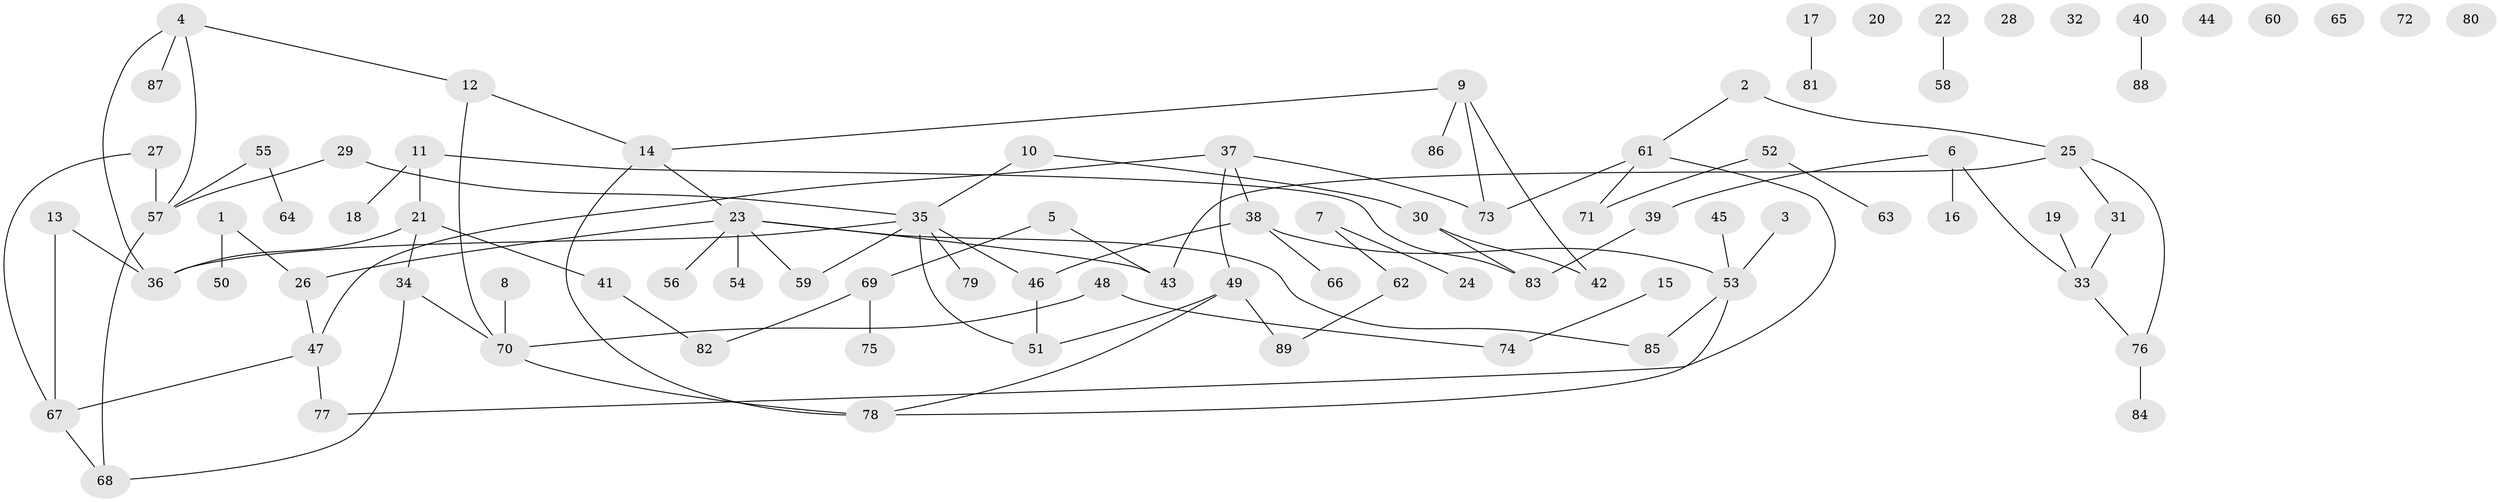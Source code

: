 // Generated by graph-tools (version 1.1) at 2025/33/03/09/25 02:33:58]
// undirected, 89 vertices, 99 edges
graph export_dot {
graph [start="1"]
  node [color=gray90,style=filled];
  1;
  2;
  3;
  4;
  5;
  6;
  7;
  8;
  9;
  10;
  11;
  12;
  13;
  14;
  15;
  16;
  17;
  18;
  19;
  20;
  21;
  22;
  23;
  24;
  25;
  26;
  27;
  28;
  29;
  30;
  31;
  32;
  33;
  34;
  35;
  36;
  37;
  38;
  39;
  40;
  41;
  42;
  43;
  44;
  45;
  46;
  47;
  48;
  49;
  50;
  51;
  52;
  53;
  54;
  55;
  56;
  57;
  58;
  59;
  60;
  61;
  62;
  63;
  64;
  65;
  66;
  67;
  68;
  69;
  70;
  71;
  72;
  73;
  74;
  75;
  76;
  77;
  78;
  79;
  80;
  81;
  82;
  83;
  84;
  85;
  86;
  87;
  88;
  89;
  1 -- 26;
  1 -- 50;
  2 -- 25;
  2 -- 61;
  3 -- 53;
  4 -- 12;
  4 -- 36;
  4 -- 57;
  4 -- 87;
  5 -- 43;
  5 -- 69;
  6 -- 16;
  6 -- 33;
  6 -- 39;
  7 -- 24;
  7 -- 62;
  8 -- 70;
  9 -- 14;
  9 -- 42;
  9 -- 73;
  9 -- 86;
  10 -- 30;
  10 -- 35;
  11 -- 18;
  11 -- 21;
  11 -- 83;
  12 -- 14;
  12 -- 70;
  13 -- 36;
  13 -- 67;
  14 -- 23;
  14 -- 78;
  15 -- 74;
  17 -- 81;
  19 -- 33;
  21 -- 34;
  21 -- 36;
  21 -- 41;
  22 -- 58;
  23 -- 26;
  23 -- 43;
  23 -- 54;
  23 -- 56;
  23 -- 59;
  23 -- 85;
  25 -- 31;
  25 -- 43;
  25 -- 76;
  26 -- 47;
  27 -- 57;
  27 -- 67;
  29 -- 35;
  29 -- 57;
  30 -- 42;
  30 -- 83;
  31 -- 33;
  33 -- 76;
  34 -- 68;
  34 -- 70;
  35 -- 36;
  35 -- 46;
  35 -- 51;
  35 -- 59;
  35 -- 79;
  37 -- 38;
  37 -- 47;
  37 -- 49;
  37 -- 73;
  38 -- 46;
  38 -- 53;
  38 -- 66;
  39 -- 83;
  40 -- 88;
  41 -- 82;
  45 -- 53;
  46 -- 51;
  47 -- 67;
  47 -- 77;
  48 -- 70;
  48 -- 74;
  49 -- 51;
  49 -- 78;
  49 -- 89;
  52 -- 63;
  52 -- 71;
  53 -- 78;
  53 -- 85;
  55 -- 57;
  55 -- 64;
  57 -- 68;
  61 -- 71;
  61 -- 73;
  61 -- 77;
  62 -- 89;
  67 -- 68;
  69 -- 75;
  69 -- 82;
  70 -- 78;
  76 -- 84;
}
